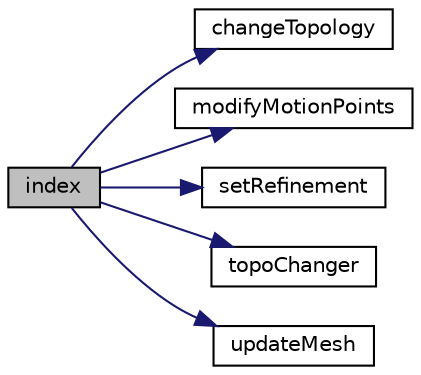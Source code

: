 digraph "index"
{
  bgcolor="transparent";
  edge [fontname="Helvetica",fontsize="10",labelfontname="Helvetica",labelfontsize="10"];
  node [fontname="Helvetica",fontsize="10",shape=record];
  rankdir="LR";
  Node1 [label="index",height=0.2,width=0.4,color="black", fillcolor="grey75", style="filled", fontcolor="black"];
  Node1 -> Node2 [color="midnightblue",fontsize="10",style="solid",fontname="Helvetica"];
  Node2 [label="changeTopology",height=0.2,width=0.4,color="black",URL="$a01964.html#a86a107eab1372c4354ffc3aebb6fb10a",tooltip="Check for topology change. "];
  Node1 -> Node3 [color="midnightblue",fontsize="10",style="solid",fontname="Helvetica"];
  Node3 [label="modifyMotionPoints",height=0.2,width=0.4,color="black",URL="$a01964.html#ab4c56ee76727cd17ac2007cefbc93054",tooltip="Modify motion points to comply with the topological change. "];
  Node1 -> Node4 [color="midnightblue",fontsize="10",style="solid",fontname="Helvetica"];
  Node4 [label="setRefinement",height=0.2,width=0.4,color="black",URL="$a01964.html#a0c2751413e17e891483f1cbab17d0c3c",tooltip="Insert the topological change instructions. "];
  Node1 -> Node5 [color="midnightblue",fontsize="10",style="solid",fontname="Helvetica"];
  Node5 [label="topoChanger",height=0.2,width=0.4,color="black",URL="$a01964.html#a6b027dcf176e6ae6f2cfa5954b02825b",tooltip="Return reference to morph engine. "];
  Node1 -> Node6 [color="midnightblue",fontsize="10",style="solid",fontname="Helvetica"];
  Node6 [label="updateMesh",height=0.2,width=0.4,color="black",URL="$a01964.html#af965baa7494e024b72666057dd7d587c",tooltip="Force recalculation of locally stored data on topological change. "];
}
